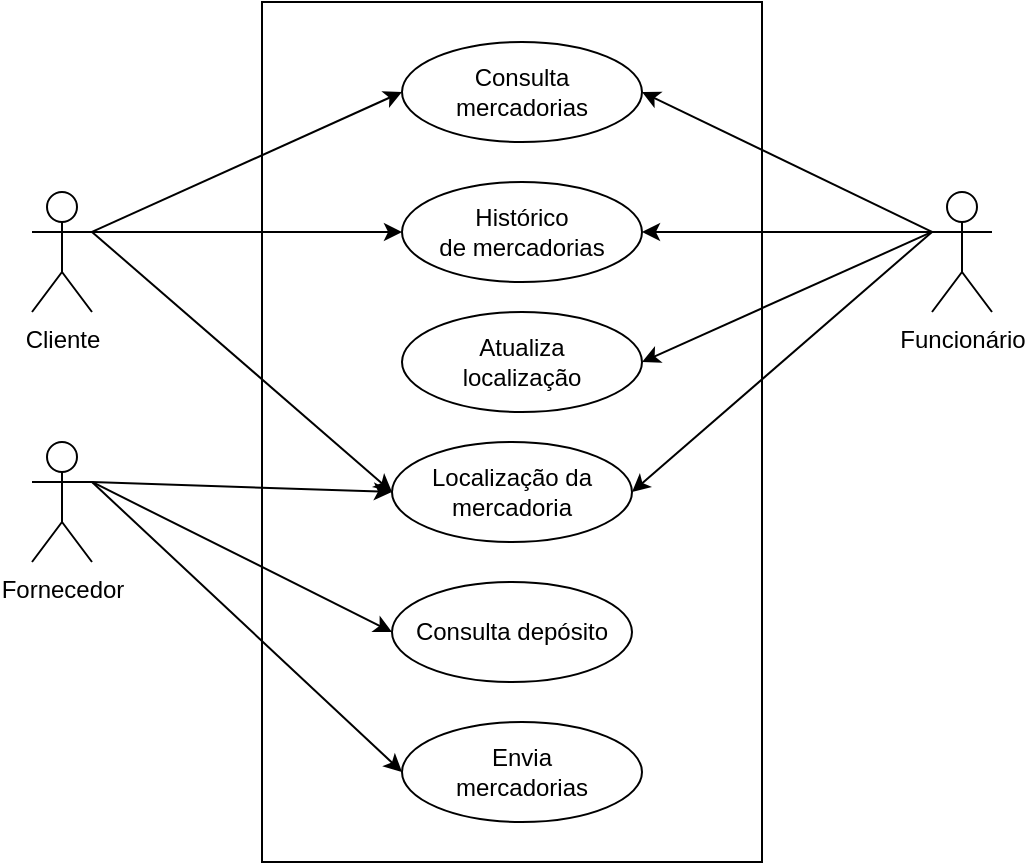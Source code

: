 <mxfile version="14.9.7" type="device"><diagram id="akf6TwEsCi-nR6Xm7BVR" name="Page-1"><mxGraphModel dx="1422" dy="761" grid="1" gridSize="10" guides="1" tooltips="1" connect="1" arrows="1" fold="1" page="1" pageScale="1" pageWidth="850" pageHeight="1100" math="0" shadow="0"><root><mxCell id="0"/><mxCell id="1" parent="0"/><mxCell id="eat0FIfmoHHpsJ96Iep7-1" value="Cliente" style="shape=umlActor;verticalLabelPosition=bottom;verticalAlign=top;html=1;outlineConnect=0;" parent="1" vertex="1"><mxGeometry x="110" y="125" width="30" height="60" as="geometry"/></mxCell><mxCell id="eat0FIfmoHHpsJ96Iep7-2" value="" style="rounded=0;whiteSpace=wrap;html=1;verticalAlign=top;" parent="1" vertex="1"><mxGeometry x="225" y="30" width="250" height="430" as="geometry"/></mxCell><mxCell id="eat0FIfmoHHpsJ96Iep7-8" value="" style="endArrow=classic;html=1;exitX=1;exitY=0.333;exitDx=0;exitDy=0;exitPerimeter=0;entryX=0;entryY=0.5;entryDx=0;entryDy=0;" parent="1" source="eat0FIfmoHHpsJ96Iep7-1" target="QDAAm442xeEuqILhrlQg-3" edge="1"><mxGeometry width="50" height="50" relative="1" as="geometry"><mxPoint x="110" y="370" as="sourcePoint"/><mxPoint x="280" y="240" as="targetPoint"/></mxGeometry></mxCell><mxCell id="eat0FIfmoHHpsJ96Iep7-9" value="" style="endArrow=classic;html=1;entryX=0;entryY=0.5;entryDx=0;entryDy=0;exitX=1;exitY=0.333;exitDx=0;exitDy=0;exitPerimeter=0;" parent="1" source="QDAAm442xeEuqILhrlQg-2" target="QDAAm442xeEuqILhrlQg-8" edge="1"><mxGeometry width="50" height="50" relative="1" as="geometry"><mxPoint x="120" y="250" as="sourcePoint"/><mxPoint x="280" y="310" as="targetPoint"/></mxGeometry></mxCell><mxCell id="eat0FIfmoHHpsJ96Iep7-10" value="" style="endArrow=classic;html=1;entryX=0;entryY=0.5;entryDx=0;entryDy=0;exitX=1;exitY=0.333;exitDx=0;exitDy=0;exitPerimeter=0;" parent="1" source="eat0FIfmoHHpsJ96Iep7-1" target="QDAAm442xeEuqILhrlQg-5" edge="1"><mxGeometry width="50" height="50" relative="1" as="geometry"><mxPoint x="50" y="230" as="sourcePoint"/><mxPoint x="295" y="135" as="targetPoint"/></mxGeometry></mxCell><mxCell id="eat0FIfmoHHpsJ96Iep7-13" value="" style="endArrow=classic;html=1;entryX=1;entryY=0.5;entryDx=0;entryDy=0;exitX=0;exitY=0.333;exitDx=0;exitDy=0;exitPerimeter=0;" parent="1" source="QDAAm442xeEuqILhrlQg-1" target="QDAAm442xeEuqILhrlQg-5" edge="1"><mxGeometry width="50" height="50" relative="1" as="geometry"><mxPoint x="640" y="320" as="sourcePoint"/><mxPoint x="420" y="135" as="targetPoint"/></mxGeometry></mxCell><mxCell id="RItnZrM0u1gdQBOae7u2-2" value="" style="endArrow=classic;html=1;entryX=1;entryY=0.5;entryDx=0;entryDy=0;exitX=0;exitY=0.333;exitDx=0;exitDy=0;exitPerimeter=0;" parent="1" source="QDAAm442xeEuqILhrlQg-1" target="QDAAm442xeEuqILhrlQg-7" edge="1"><mxGeometry width="50" height="50" relative="1" as="geometry"><mxPoint x="640" y="320" as="sourcePoint"/><mxPoint x="420" y="220" as="targetPoint"/></mxGeometry></mxCell><mxCell id="RItnZrM0u1gdQBOae7u2-3" value="" style="endArrow=classic;html=1;entryX=0;entryY=0.5;entryDx=0;entryDy=0;exitX=1;exitY=0.333;exitDx=0;exitDy=0;exitPerimeter=0;" parent="1" source="eat0FIfmoHHpsJ96Iep7-1" target="QDAAm442xeEuqILhrlQg-7" edge="1"><mxGeometry width="50" height="50" relative="1" as="geometry"><mxPoint x="120" y="530" as="sourcePoint"/><mxPoint x="280" y="220" as="targetPoint"/></mxGeometry></mxCell><mxCell id="QDAAm442xeEuqILhrlQg-1" value="Funcionário" style="shape=umlActor;verticalLabelPosition=bottom;verticalAlign=top;html=1;outlineConnect=0;" parent="1" vertex="1"><mxGeometry x="560" y="125" width="30" height="60" as="geometry"/></mxCell><mxCell id="QDAAm442xeEuqILhrlQg-2" value="Fornecedor" style="shape=umlActor;verticalLabelPosition=bottom;verticalAlign=top;html=1;outlineConnect=0;" parent="1" vertex="1"><mxGeometry x="110" y="250" width="30" height="60" as="geometry"/></mxCell><mxCell id="QDAAm442xeEuqILhrlQg-3" value="Consulta&lt;br&gt;mercadorias" style="ellipse;whiteSpace=wrap;html=1;verticalAlign=middle;" parent="1" vertex="1"><mxGeometry x="295" y="50" width="120" height="50" as="geometry"/></mxCell><mxCell id="QDAAm442xeEuqILhrlQg-4" value="" style="endArrow=classic;html=1;exitX=1;exitY=0.333;exitDx=0;exitDy=0;exitPerimeter=0;entryX=0;entryY=0.5;entryDx=0;entryDy=0;" parent="1" source="QDAAm442xeEuqILhrlQg-2" target="QDAAm442xeEuqILhrlQg-7" edge="1"><mxGeometry width="50" height="50" relative="1" as="geometry"><mxPoint x="110" y="520" as="sourcePoint"/><mxPoint x="280" y="220" as="targetPoint"/></mxGeometry></mxCell><mxCell id="QDAAm442xeEuqILhrlQg-5" value="Histórico&lt;br&gt;de mercadorias" style="ellipse;whiteSpace=wrap;html=1;verticalAlign=middle;" parent="1" vertex="1"><mxGeometry x="295" y="120" width="120" height="50" as="geometry"/></mxCell><mxCell id="QDAAm442xeEuqILhrlQg-6" value="" style="endArrow=classic;html=1;entryX=1;entryY=0.5;entryDx=0;entryDy=0;exitX=0;exitY=0.333;exitDx=0;exitDy=0;exitPerimeter=0;" parent="1" source="QDAAm442xeEuqILhrlQg-1" target="QDAAm442xeEuqILhrlQg-3" edge="1"><mxGeometry width="50" height="50" relative="1" as="geometry"><mxPoint x="610" y="400" as="sourcePoint"/><mxPoint x="660" y="350" as="targetPoint"/></mxGeometry></mxCell><mxCell id="QDAAm442xeEuqILhrlQg-7" value="Localização da&lt;br&gt;mercadoria" style="ellipse;whiteSpace=wrap;html=1;verticalAlign=middle;" parent="1" vertex="1"><mxGeometry x="290" y="250" width="120" height="50" as="geometry"/></mxCell><mxCell id="QDAAm442xeEuqILhrlQg-8" value="Consulta depósito" style="ellipse;whiteSpace=wrap;html=1;verticalAlign=middle;" parent="1" vertex="1"><mxGeometry x="290" y="320" width="120" height="50" as="geometry"/></mxCell><mxCell id="QDAAm442xeEuqILhrlQg-10" value="Atualiza&lt;br&gt;localização" style="ellipse;whiteSpace=wrap;html=1;verticalAlign=middle;" parent="1" vertex="1"><mxGeometry x="295" y="185" width="120" height="50" as="geometry"/></mxCell><mxCell id="QDAAm442xeEuqILhrlQg-11" value="" style="endArrow=classic;html=1;entryX=1;entryY=0.5;entryDx=0;entryDy=0;exitX=0;exitY=0.333;exitDx=0;exitDy=0;exitPerimeter=0;" parent="1" source="QDAAm442xeEuqILhrlQg-1" target="QDAAm442xeEuqILhrlQg-10" edge="1"><mxGeometry width="50" height="50" relative="1" as="geometry"><mxPoint x="570" y="155" as="sourcePoint"/><mxPoint x="420" y="285" as="targetPoint"/></mxGeometry></mxCell><mxCell id="mchk1NKmB-IfVOvzbOCK-1" value="Envia&lt;br&gt;mercadorias" style="ellipse;whiteSpace=wrap;html=1;verticalAlign=middle;" vertex="1" parent="1"><mxGeometry x="295" y="390" width="120" height="50" as="geometry"/></mxCell><mxCell id="mchk1NKmB-IfVOvzbOCK-2" value="" style="endArrow=classic;html=1;exitX=1;exitY=0.333;exitDx=0;exitDy=0;exitPerimeter=0;entryX=0;entryY=0.5;entryDx=0;entryDy=0;" edge="1" parent="1" source="QDAAm442xeEuqILhrlQg-2" target="mchk1NKmB-IfVOvzbOCK-1"><mxGeometry width="50" height="50" relative="1" as="geometry"><mxPoint x="510" y="390" as="sourcePoint"/><mxPoint x="560" y="340" as="targetPoint"/></mxGeometry></mxCell></root></mxGraphModel></diagram></mxfile>